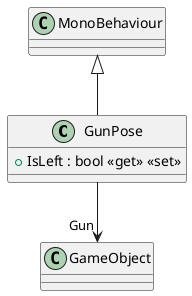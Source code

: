 @startuml
class GunPose {
    + IsLeft : bool <<get>> <<set>>
}
MonoBehaviour <|-- GunPose
GunPose --> "Gun" GameObject
@enduml
